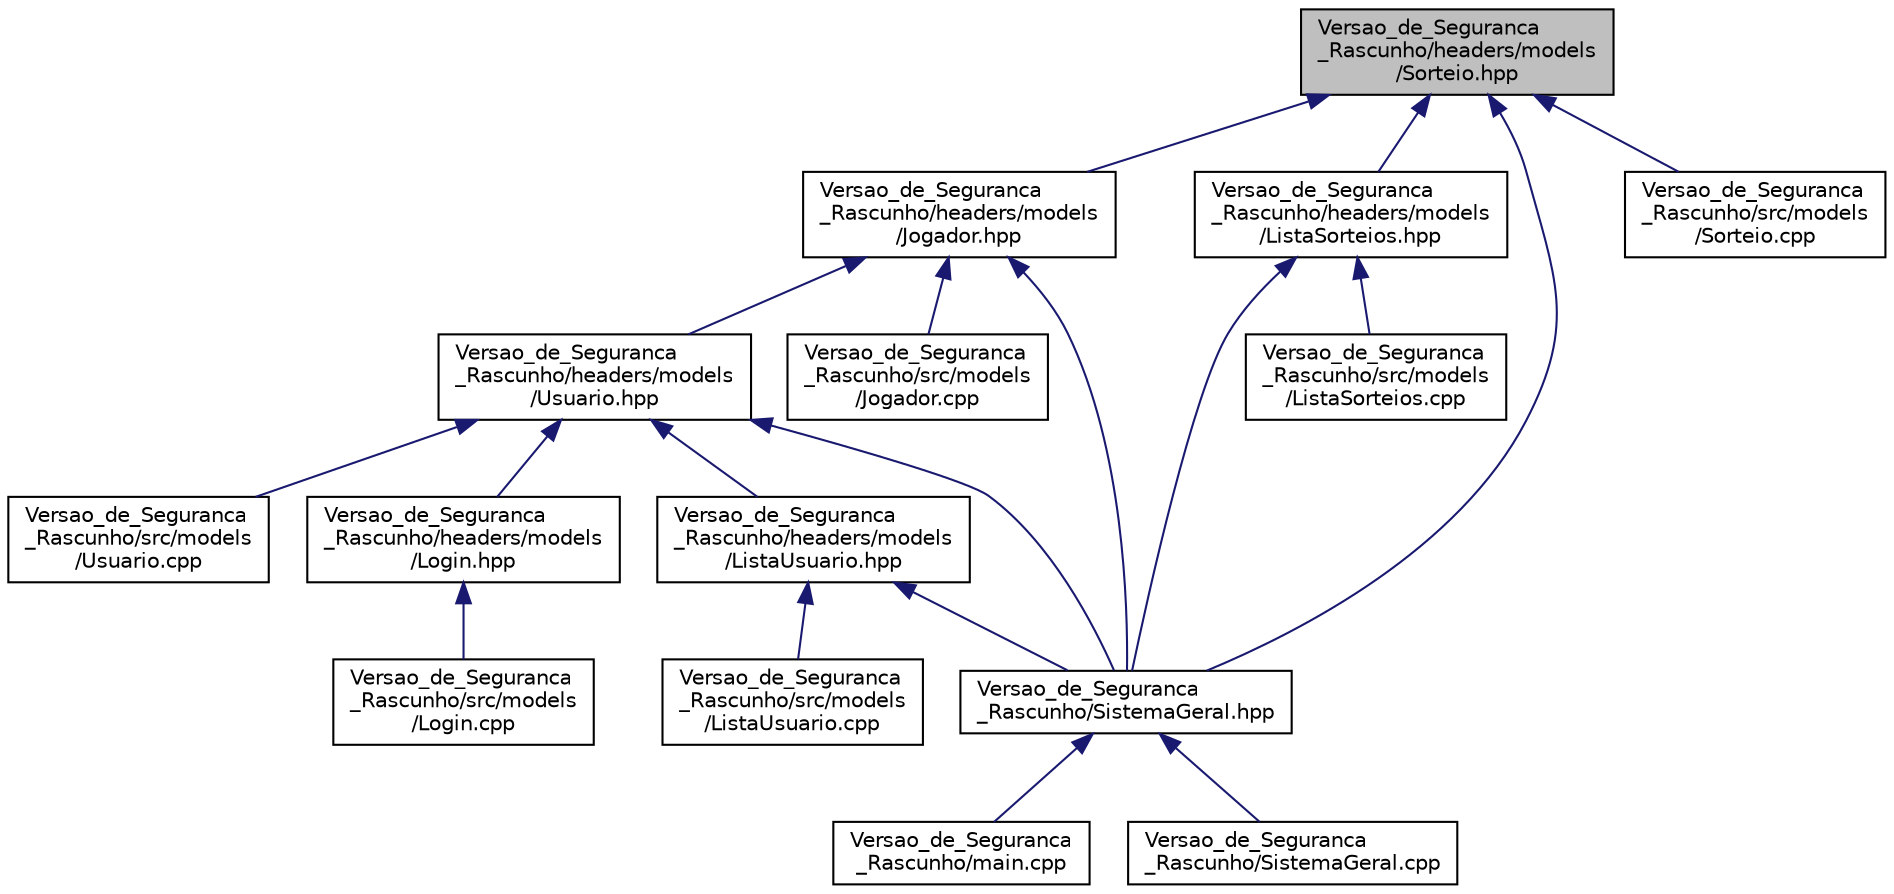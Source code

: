 digraph "Versao_de_Seguranca_Rascunho/headers/models/Sorteio.hpp"
{
 // LATEX_PDF_SIZE
  edge [fontname="Helvetica",fontsize="10",labelfontname="Helvetica",labelfontsize="10"];
  node [fontname="Helvetica",fontsize="10",shape=record];
  Node1 [label="Versao_de_Seguranca\l_Rascunho/headers/models\l/Sorteio.hpp",height=0.2,width=0.4,color="black", fillcolor="grey75", style="filled", fontcolor="black",tooltip=" "];
  Node1 -> Node2 [dir="back",color="midnightblue",fontsize="10",style="solid",fontname="Helvetica"];
  Node2 [label="Versao_de_Seguranca\l_Rascunho/headers/models\l/Jogador.hpp",height=0.2,width=0.4,color="black", fillcolor="white", style="filled",URL="$Versao__de__Seguranca__Rascunho_2headers_2models_2Jogador_8hpp.html",tooltip=" "];
  Node2 -> Node3 [dir="back",color="midnightblue",fontsize="10",style="solid",fontname="Helvetica"];
  Node3 [label="Versao_de_Seguranca\l_Rascunho/headers/models\l/Usuario.hpp",height=0.2,width=0.4,color="black", fillcolor="white", style="filled",URL="$Versao__de__Seguranca__Rascunho_2headers_2models_2Usuario_8hpp.html",tooltip=" "];
  Node3 -> Node4 [dir="back",color="midnightblue",fontsize="10",style="solid",fontname="Helvetica"];
  Node4 [label="Versao_de_Seguranca\l_Rascunho/headers/models\l/ListaUsuario.hpp",height=0.2,width=0.4,color="black", fillcolor="white", style="filled",URL="$Versao__de__Seguranca__Rascunho_2headers_2models_2ListaUsuario_8hpp.html",tooltip=" "];
  Node4 -> Node5 [dir="back",color="midnightblue",fontsize="10",style="solid",fontname="Helvetica"];
  Node5 [label="Versao_de_Seguranca\l_Rascunho/SistemaGeral.hpp",height=0.2,width=0.4,color="black", fillcolor="white", style="filled",URL="$Versao__de__Seguranca__Rascunho_2SistemaGeral_8hpp.html",tooltip=" "];
  Node5 -> Node6 [dir="back",color="midnightblue",fontsize="10",style="solid",fontname="Helvetica"];
  Node6 [label="Versao_de_Seguranca\l_Rascunho/main.cpp",height=0.2,width=0.4,color="black", fillcolor="white", style="filled",URL="$Versao__de__Seguranca__Rascunho_2main_8cpp.html",tooltip=" "];
  Node5 -> Node7 [dir="back",color="midnightblue",fontsize="10",style="solid",fontname="Helvetica"];
  Node7 [label="Versao_de_Seguranca\l_Rascunho/SistemaGeral.cpp",height=0.2,width=0.4,color="black", fillcolor="white", style="filled",URL="$Versao__de__Seguranca__Rascunho_2SistemaGeral_8cpp.html",tooltip=" "];
  Node4 -> Node8 [dir="back",color="midnightblue",fontsize="10",style="solid",fontname="Helvetica"];
  Node8 [label="Versao_de_Seguranca\l_Rascunho/src/models\l/ListaUsuario.cpp",height=0.2,width=0.4,color="black", fillcolor="white", style="filled",URL="$Versao__de__Seguranca__Rascunho_2src_2models_2ListaUsuario_8cpp.html",tooltip=" "];
  Node3 -> Node9 [dir="back",color="midnightblue",fontsize="10",style="solid",fontname="Helvetica"];
  Node9 [label="Versao_de_Seguranca\l_Rascunho/headers/models\l/Login.hpp",height=0.2,width=0.4,color="black", fillcolor="white", style="filled",URL="$Versao__de__Seguranca__Rascunho_2headers_2models_2Login_8hpp.html",tooltip=" "];
  Node9 -> Node10 [dir="back",color="midnightblue",fontsize="10",style="solid",fontname="Helvetica"];
  Node10 [label="Versao_de_Seguranca\l_Rascunho/src/models\l/Login.cpp",height=0.2,width=0.4,color="black", fillcolor="white", style="filled",URL="$Versao__de__Seguranca__Rascunho_2src_2models_2Login_8cpp.html",tooltip=" "];
  Node3 -> Node5 [dir="back",color="midnightblue",fontsize="10",style="solid",fontname="Helvetica"];
  Node3 -> Node11 [dir="back",color="midnightblue",fontsize="10",style="solid",fontname="Helvetica"];
  Node11 [label="Versao_de_Seguranca\l_Rascunho/src/models\l/Usuario.cpp",height=0.2,width=0.4,color="black", fillcolor="white", style="filled",URL="$Versao__de__Seguranca__Rascunho_2src_2models_2Usuario_8cpp.html",tooltip=" "];
  Node2 -> Node5 [dir="back",color="midnightblue",fontsize="10",style="solid",fontname="Helvetica"];
  Node2 -> Node12 [dir="back",color="midnightblue",fontsize="10",style="solid",fontname="Helvetica"];
  Node12 [label="Versao_de_Seguranca\l_Rascunho/src/models\l/Jogador.cpp",height=0.2,width=0.4,color="black", fillcolor="white", style="filled",URL="$Versao__de__Seguranca__Rascunho_2src_2models_2Jogador_8cpp.html",tooltip=" "];
  Node1 -> Node13 [dir="back",color="midnightblue",fontsize="10",style="solid",fontname="Helvetica"];
  Node13 [label="Versao_de_Seguranca\l_Rascunho/headers/models\l/ListaSorteios.hpp",height=0.2,width=0.4,color="black", fillcolor="white", style="filled",URL="$Versao__de__Seguranca__Rascunho_2headers_2models_2ListaSorteios_8hpp.html",tooltip=" "];
  Node13 -> Node5 [dir="back",color="midnightblue",fontsize="10",style="solid",fontname="Helvetica"];
  Node13 -> Node14 [dir="back",color="midnightblue",fontsize="10",style="solid",fontname="Helvetica"];
  Node14 [label="Versao_de_Seguranca\l_Rascunho/src/models\l/ListaSorteios.cpp",height=0.2,width=0.4,color="black", fillcolor="white", style="filled",URL="$Versao__de__Seguranca__Rascunho_2src_2models_2ListaSorteios_8cpp.html",tooltip=" "];
  Node1 -> Node5 [dir="back",color="midnightblue",fontsize="10",style="solid",fontname="Helvetica"];
  Node1 -> Node15 [dir="back",color="midnightblue",fontsize="10",style="solid",fontname="Helvetica"];
  Node15 [label="Versao_de_Seguranca\l_Rascunho/src/models\l/Sorteio.cpp",height=0.2,width=0.4,color="black", fillcolor="white", style="filled",URL="$Versao__de__Seguranca__Rascunho_2src_2models_2Sorteio_8cpp.html",tooltip=" "];
}
